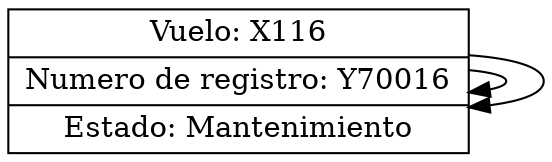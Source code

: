 digraph G{
node [shape=record];
Y70016 [label = "{Vuelo: X116 | Numero de registro: Y70016 | Estado: Mantenimiento}"];
Y70016 -> Y70016;
Y70016 -> Y70016;
}